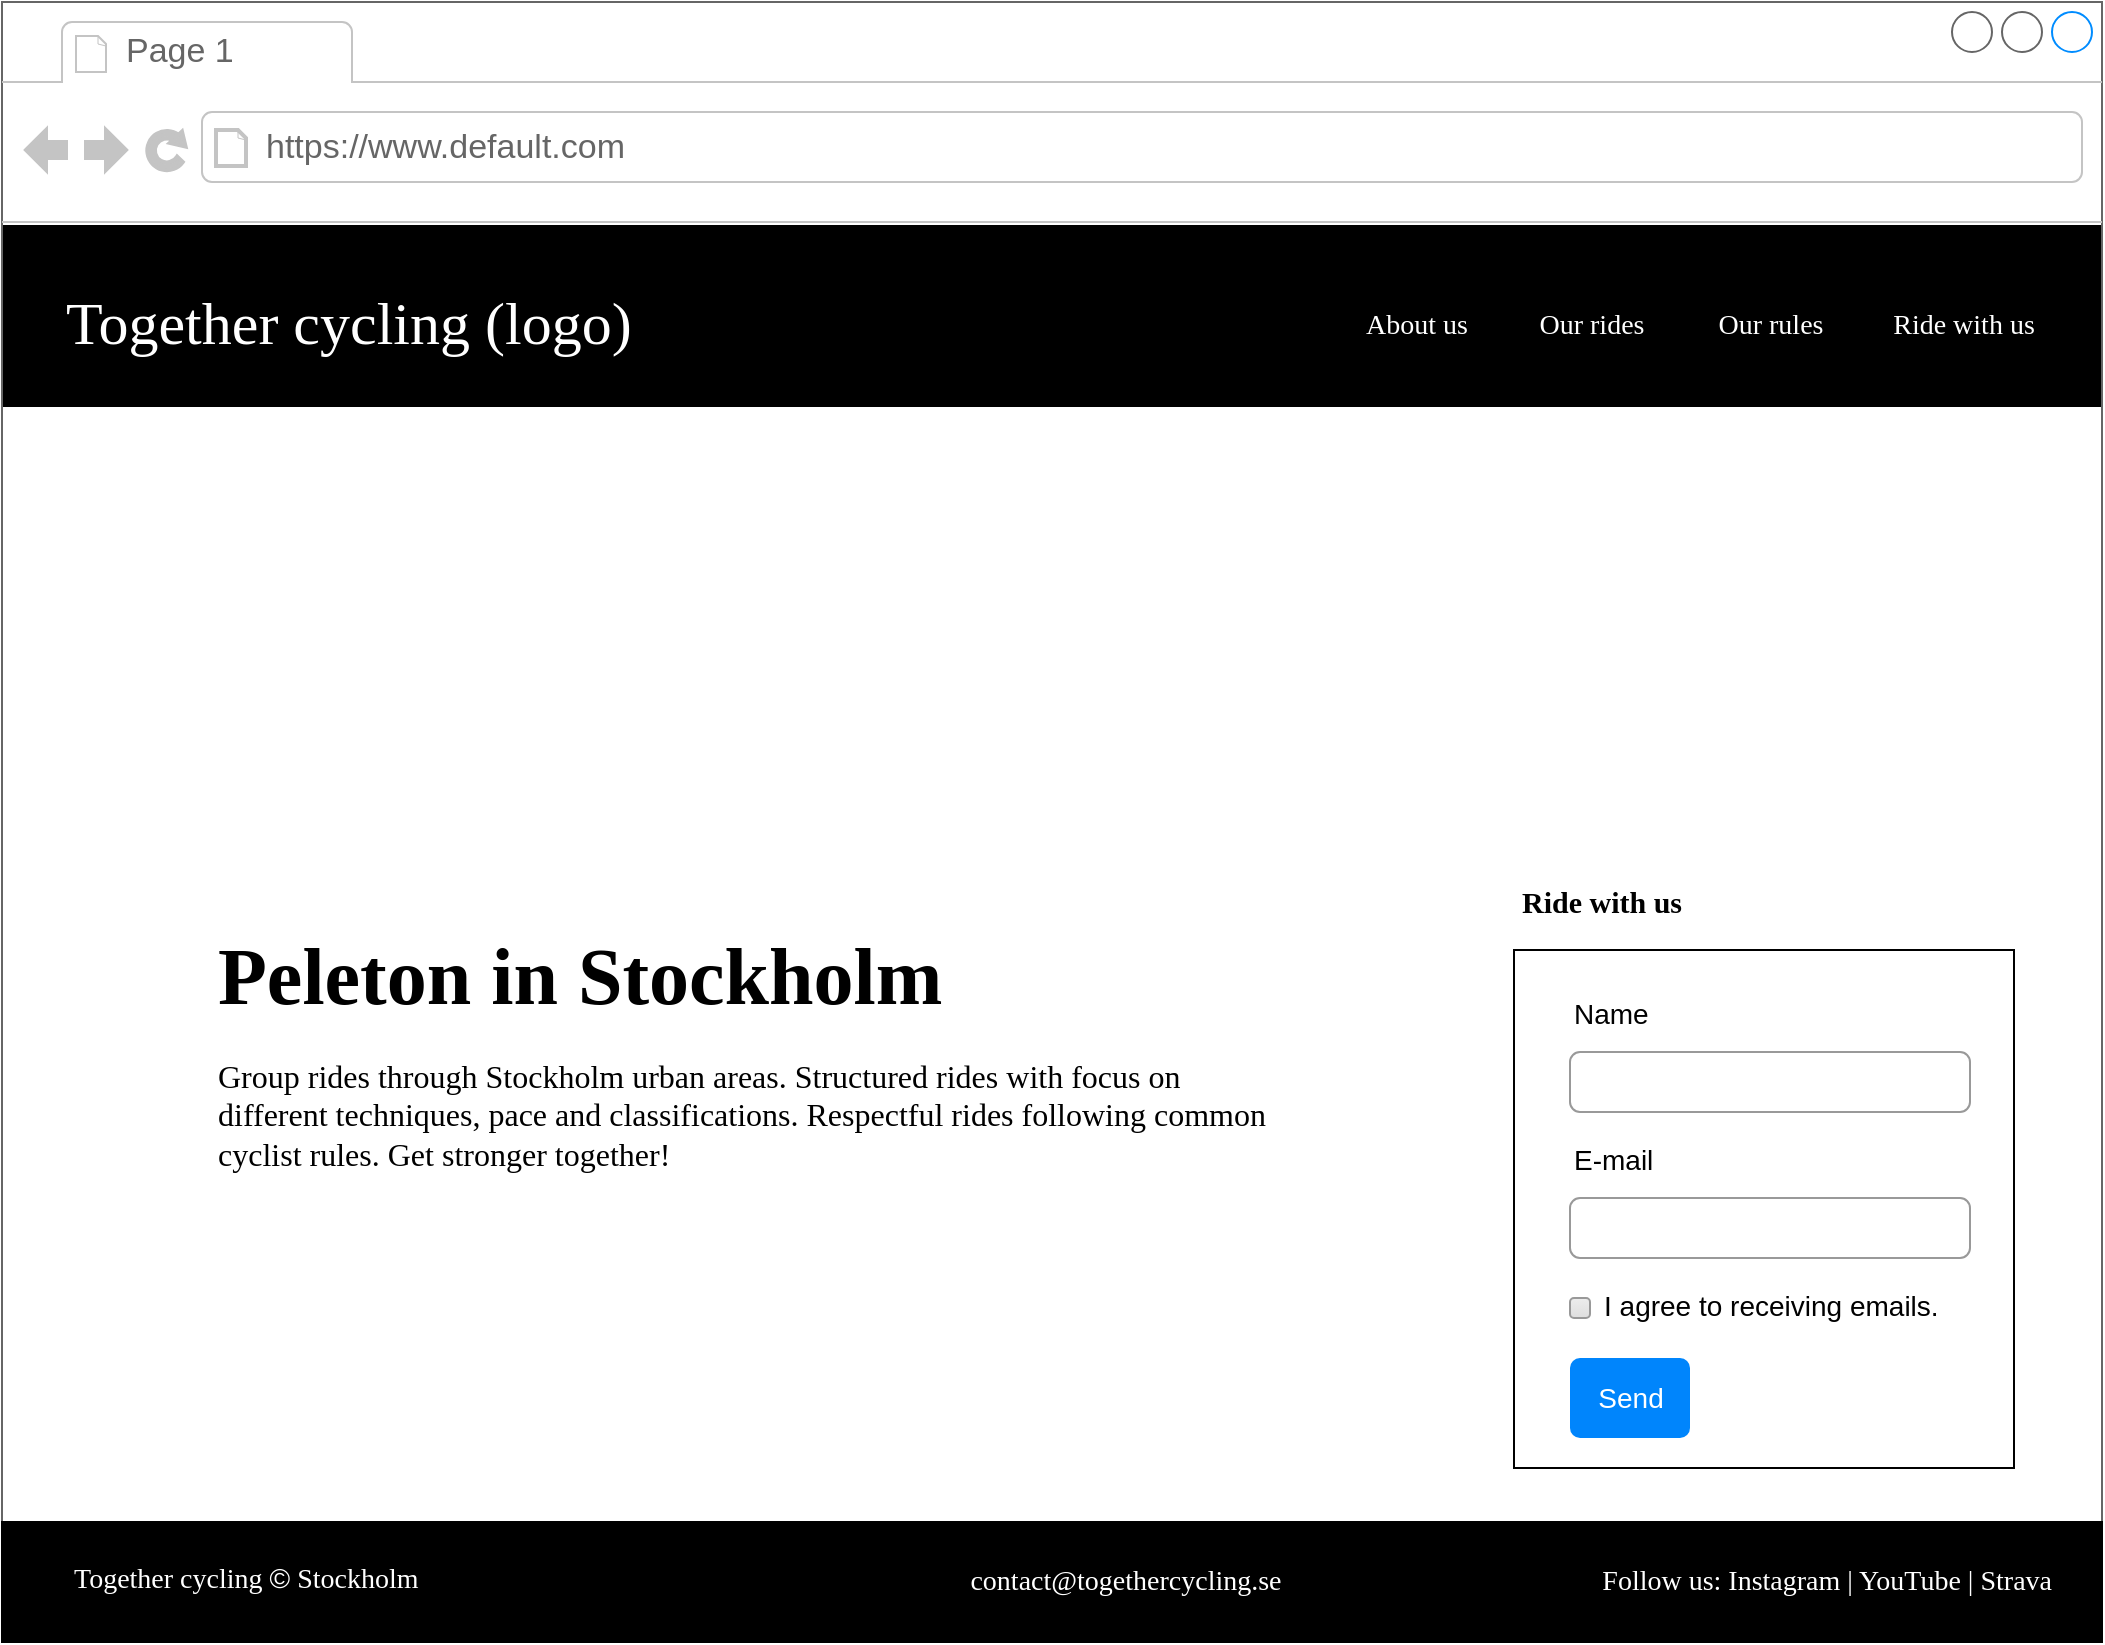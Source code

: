 <mxfile version="21.6.8" type="github" pages="6">
  <diagram name="Home" id="2cc2dc42-3aac-f2a9-1cec-7a8b7cbee084">
    <mxGraphModel dx="1400" dy="732" grid="1" gridSize="10" guides="1" tooltips="1" connect="1" arrows="1" fold="1" page="1" pageScale="1" pageWidth="1100" pageHeight="850" background="none" math="0" shadow="0">
      <root>
        <mxCell id="0" />
        <mxCell id="1" parent="0" />
        <mxCell id="7026571954dc6520-1" value="" style="strokeWidth=1;shadow=0;dashed=0;align=center;html=1;shape=mxgraph.mockup.containers.browserWindow;rSize=0;strokeColor=#666666;mainText=,;recursiveResize=0;rounded=0;labelBackgroundColor=none;fontFamily=Verdana;fontSize=12" parent="1" vertex="1">
          <mxGeometry x="29" y="15" width="1050" height="820" as="geometry" />
        </mxCell>
        <mxCell id="HcQrXLXBUA2WYtqgKQpi-32" value="" style="rounded=0;whiteSpace=wrap;html=1;fillColor=#000000;" parent="7026571954dc6520-1" vertex="1">
          <mxGeometry x="1" y="112" width="1048" height="90" as="geometry" />
        </mxCell>
        <mxCell id="7026571954dc6520-2" value="Page 1" style="strokeWidth=1;shadow=0;dashed=0;align=center;html=1;shape=mxgraph.mockup.containers.anchor;fontSize=17;fontColor=#666666;align=left;" parent="7026571954dc6520-1" vertex="1">
          <mxGeometry x="60" y="12" width="110" height="26" as="geometry" />
        </mxCell>
        <mxCell id="7026571954dc6520-3" value="https://www.default.com" style="strokeWidth=1;shadow=0;dashed=0;align=center;html=1;shape=mxgraph.mockup.containers.anchor;rSize=0;fontSize=17;fontColor=#666666;align=left;" parent="7026571954dc6520-1" vertex="1">
          <mxGeometry x="130" y="60" width="250" height="26" as="geometry" />
        </mxCell>
        <mxCell id="7026571954dc6520-4" value="Together cycling (logo)" style="text;html=1;points=[];align=left;verticalAlign=top;spacingTop=-4;fontSize=30;fontFamily=Verdana;fontColor=#FFFFFF;" parent="7026571954dc6520-1" vertex="1">
          <mxGeometry x="30" y="140" width="340" height="50" as="geometry" />
        </mxCell>
        <mxCell id="HcQrXLXBUA2WYtqgKQpi-2" value="Our rides" style="fillColor=none;strokeColor=none;fontSize=14;fontColor=#FFFFFF;fontFamily=Verdana;labelBackgroundColor=none;flipH=1;" parent="7026571954dc6520-1" vertex="1">
          <mxGeometry x="762" y="140" width="66" height="40" as="geometry" />
        </mxCell>
        <mxCell id="HcQrXLXBUA2WYtqgKQpi-3" value="Ride with us" style="fillColor=none;strokeColor=none;fontSize=14;fontColor=#FFFFFF;fontFamily=Verdana;labelBackgroundColor=none;flipH=1;" parent="7026571954dc6520-1" vertex="1">
          <mxGeometry x="941" y="140" width="80" height="40" as="geometry" />
        </mxCell>
        <mxCell id="HcQrXLXBUA2WYtqgKQpi-5" value="" style="rounded=0;whiteSpace=wrap;html=1;labelBackgroundColor=#000000;fillColor=#000000;" parent="7026571954dc6520-1" vertex="1">
          <mxGeometry y="760" width="1050" height="60" as="geometry" />
        </mxCell>
        <mxCell id="HcQrXLXBUA2WYtqgKQpi-6" value="&lt;font face=&quot;Verdana&quot;&gt;Together cycling&amp;nbsp;&lt;/font&gt;©&lt;font face=&quot;Verdana&quot;&gt;&amp;nbsp;Stockholm&lt;/font&gt;" style="html=1;shadow=0;dashed=0;shape=mxgraph.bootstrap.rrect;rSize=5;fillColor=none;strokeColor=none;fontSize=14;fontColor=#FFFFFF;align=left;" parent="7026571954dc6520-1" vertex="1">
          <mxGeometry x="34" y="768" width="60" height="40" as="geometry" />
        </mxCell>
        <mxCell id="HcQrXLXBUA2WYtqgKQpi-7" value="contact@togethercycling.se" style="fillColor=none;strokeColor=none;fontSize=14;fontColor=#FFFFFF;fontFamily=Verdana;align=center;" parent="7026571954dc6520-1" vertex="1">
          <mxGeometry x="527" y="768" width="70" height="40" as="geometry" />
        </mxCell>
        <mxCell id="HcQrXLXBUA2WYtqgKQpi-8" value="Follow us: Instagram | YouTube | Strava" style="fillColor=none;strokeColor=none;fontSize=14;fontColor=#FFFFFF;fontFamily=Verdana;align=right;" parent="7026571954dc6520-1" vertex="1">
          <mxGeometry x="967" y="768" width="60" height="40" as="geometry" />
        </mxCell>
        <mxCell id="HcQrXLXBUA2WYtqgKQpi-33" value="About us" style="fillColor=none;strokeColor=none;fontSize=14;fontColor=#FFFFFF;fontFamily=Verdana;labelBackgroundColor=none;flipH=1;" parent="7026571954dc6520-1" vertex="1">
          <mxGeometry x="675" y="140" width="65" height="40" as="geometry" />
        </mxCell>
        <mxCell id="bMK1Hllt9kyeNREvwh98-1" value="Our rules" style="fillColor=none;strokeColor=none;fontSize=14;fontColor=#FFFFFF;fontFamily=Verdana;labelBackgroundColor=none;flipH=1;" vertex="1" parent="7026571954dc6520-1">
          <mxGeometry x="851" y="140" width="67" height="40" as="geometry" />
        </mxCell>
        <mxCell id="HcQrXLXBUA2WYtqgKQpi-31" value="" style="whiteSpace=wrap;html=1;" parent="1" vertex="1">
          <mxGeometry x="785" y="489" width="250" height="259" as="geometry" />
        </mxCell>
        <mxCell id="HcQrXLXBUA2WYtqgKQpi-9" value="&lt;h1 style=&quot;&quot;&gt;&lt;font face=&quot;Verdana&quot; style=&quot;font-size: 40px;&quot;&gt;Peleton in Stockholm&lt;/font&gt;&lt;/h1&gt;&lt;font face=&quot;Verdana&quot; style=&quot;font-size: 16px;&quot;&gt;Group rides through Stockholm urban areas. Structured rides with focus on different techniques, pace and classifications. Respectful rides following common cyclist rules. Get stronger together!&lt;/font&gt;" style="text;html=1;strokeColor=none;fillColor=none;spacing=5;spacingTop=-20;whiteSpace=wrap;overflow=hidden;rounded=0;" parent="1" vertex="1">
          <mxGeometry x="132" y="473" width="539" height="207" as="geometry" />
        </mxCell>
        <mxCell id="HcQrXLXBUA2WYtqgKQpi-24" value="Name" style="fillColor=none;strokeColor=none;align=left;fontSize=14;" parent="1" vertex="1">
          <mxGeometry width="200" height="40" relative="1" as="geometry">
            <mxPoint x="813" y="500" as="offset" />
          </mxGeometry>
        </mxCell>
        <mxCell id="HcQrXLXBUA2WYtqgKQpi-25" value="" style="html=1;shadow=0;dashed=0;shape=mxgraph.bootstrap.rrect;rSize=5;fillColor=none;strokeColor=#999999;align=left;spacing=15;fontSize=14;fontColor=#6C767D;" parent="1" vertex="1">
          <mxGeometry width="200" height="30" relative="1" as="geometry">
            <mxPoint x="813" y="540" as="offset" />
          </mxGeometry>
        </mxCell>
        <mxCell id="HcQrXLXBUA2WYtqgKQpi-27" value="E-mail" style="fillColor=none;strokeColor=none;align=left;fontSize=14;" parent="1" vertex="1">
          <mxGeometry width="200" height="40" relative="1" as="geometry">
            <mxPoint x="813" y="573" as="offset" />
          </mxGeometry>
        </mxCell>
        <mxCell id="HcQrXLXBUA2WYtqgKQpi-28" value="" style="html=1;shadow=0;dashed=0;shape=mxgraph.bootstrap.rrect;rSize=5;fillColor=none;strokeColor=#999999;align=left;spacing=15;fontSize=14;fontColor=#6C767D;" parent="1" vertex="1">
          <mxGeometry width="200" height="30" relative="1" as="geometry">
            <mxPoint x="813" y="613" as="offset" />
          </mxGeometry>
        </mxCell>
        <mxCell id="HcQrXLXBUA2WYtqgKQpi-29" value="I agree to receiving emails." style="html=1;shadow=0;dashed=0;shape=mxgraph.bootstrap.rrect;rSize=2;fillColor=#EDEDED;strokeColor=#999999;align=left;fontSize=14;fontColor=#000000;labelPosition=right;verticalLabelPosition=middle;verticalAlign=middle;spacingLeft=5;spacingTop=-2;gradientColor=#DEDEDE;" parent="1" vertex="1">
          <mxGeometry width="10" height="10" relative="1" as="geometry">
            <mxPoint x="813" y="663" as="offset" />
          </mxGeometry>
        </mxCell>
        <mxCell id="HcQrXLXBUA2WYtqgKQpi-30" value="Send" style="html=1;shadow=0;dashed=0;shape=mxgraph.bootstrap.rrect;rSize=5;fillColor=#0085FC;strokeColor=none;align=center;fontSize=14;fontColor=#FFFFFF;" parent="1" vertex="1">
          <mxGeometry width="60" height="40" relative="1" as="geometry">
            <mxPoint x="813" y="693" as="offset" />
          </mxGeometry>
        </mxCell>
        <mxCell id="HcQrXLXBUA2WYtqgKQpi-34" value="Ride with us" style="fillColor=none;strokeColor=none;fontSize=15;fontColor=#000000;fontFamily=Verdana;labelBackgroundColor=none;fontStyle=1;align=left;" parent="1" vertex="1">
          <mxGeometry x="787" y="444" width="60" height="40" as="geometry" />
        </mxCell>
      </root>
    </mxGraphModel>
  </diagram>
  <diagram name="About us" id="CAdoBZkpH4DLl8WYCM4p">
    <mxGraphModel dx="1400" dy="732" grid="1" gridSize="10" guides="1" tooltips="1" connect="1" arrows="1" fold="1" page="1" pageScale="1" pageWidth="1100" pageHeight="850" background="none" math="0" shadow="0">
      <root>
        <mxCell id="GdTPwVMepUJoZ8WYXv3g-0" />
        <mxCell id="GdTPwVMepUJoZ8WYXv3g-1" parent="GdTPwVMepUJoZ8WYXv3g-0" />
        <mxCell id="GdTPwVMepUJoZ8WYXv3g-2" value="" style="strokeWidth=1;shadow=0;dashed=0;align=center;html=1;shape=mxgraph.mockup.containers.browserWindow;rSize=0;strokeColor=#666666;mainText=,;recursiveResize=0;rounded=0;labelBackgroundColor=none;fontFamily=Verdana;fontSize=12" parent="GdTPwVMepUJoZ8WYXv3g-1" vertex="1">
          <mxGeometry x="29" y="15" width="1050" height="820" as="geometry" />
        </mxCell>
        <mxCell id="GdTPwVMepUJoZ8WYXv3g-3" value="" style="rounded=0;whiteSpace=wrap;html=1;fillColor=#000000;" parent="GdTPwVMepUJoZ8WYXv3g-2" vertex="1">
          <mxGeometry x="1" y="112" width="1048" height="90" as="geometry" />
        </mxCell>
        <mxCell id="GdTPwVMepUJoZ8WYXv3g-4" value="Page 1" style="strokeWidth=1;shadow=0;dashed=0;align=center;html=1;shape=mxgraph.mockup.containers.anchor;fontSize=17;fontColor=#666666;align=left;" parent="GdTPwVMepUJoZ8WYXv3g-2" vertex="1">
          <mxGeometry x="60" y="12" width="110" height="26" as="geometry" />
        </mxCell>
        <mxCell id="GdTPwVMepUJoZ8WYXv3g-5" value="https://www.default.com" style="strokeWidth=1;shadow=0;dashed=0;align=center;html=1;shape=mxgraph.mockup.containers.anchor;rSize=0;fontSize=17;fontColor=#666666;align=left;" parent="GdTPwVMepUJoZ8WYXv3g-2" vertex="1">
          <mxGeometry x="130" y="60" width="250" height="26" as="geometry" />
        </mxCell>
        <mxCell id="GdTPwVMepUJoZ8WYXv3g-6" value="Together cycling (logo)" style="text;html=1;points=[];align=left;verticalAlign=top;spacingTop=-4;fontSize=30;fontFamily=Verdana;fontColor=#FFFFFF;" parent="GdTPwVMepUJoZ8WYXv3g-2" vertex="1">
          <mxGeometry x="30" y="140" width="340" height="50" as="geometry" />
        </mxCell>
        <mxCell id="GdTPwVMepUJoZ8WYXv3g-9" value="" style="rounded=0;whiteSpace=wrap;html=1;labelBackgroundColor=#000000;fillColor=#000000;" parent="GdTPwVMepUJoZ8WYXv3g-2" vertex="1">
          <mxGeometry y="760" width="1050" height="60" as="geometry" />
        </mxCell>
        <mxCell id="GdTPwVMepUJoZ8WYXv3g-10" value="&lt;font face=&quot;Verdana&quot;&gt;Together cycling&amp;nbsp;&lt;/font&gt;©&lt;font face=&quot;Verdana&quot;&gt;&amp;nbsp;Stockholm&lt;/font&gt;" style="html=1;shadow=0;dashed=0;shape=mxgraph.bootstrap.rrect;rSize=5;fillColor=none;strokeColor=none;fontSize=14;fontColor=#FFFFFF;align=left;" parent="GdTPwVMepUJoZ8WYXv3g-2" vertex="1">
          <mxGeometry x="34" y="768" width="60" height="40" as="geometry" />
        </mxCell>
        <mxCell id="GdTPwVMepUJoZ8WYXv3g-11" value="contact@togethercycling.se" style="fillColor=none;strokeColor=none;fontSize=14;fontColor=#FFFFFF;fontFamily=Verdana;align=center;" parent="GdTPwVMepUJoZ8WYXv3g-2" vertex="1">
          <mxGeometry x="527" y="768" width="70" height="40" as="geometry" />
        </mxCell>
        <mxCell id="GdTPwVMepUJoZ8WYXv3g-12" value="Follow us: Instagram | YouTube | Strava" style="fillColor=none;strokeColor=none;fontSize=14;fontColor=#FFFFFF;fontFamily=Verdana;align=right;" parent="GdTPwVMepUJoZ8WYXv3g-2" vertex="1">
          <mxGeometry x="967" y="768" width="60" height="40" as="geometry" />
        </mxCell>
        <mxCell id="RE-2npZGanbsiGVu7ITZ-0" value="&lt;h1&gt;&lt;font face=&quot;Verdana&quot; style=&quot;font-size: 45px;&quot;&gt;About us&lt;/font&gt;&lt;/h1&gt;&lt;h2&gt;&lt;font face=&quot;Verdana&quot; style=&quot;font-size: 20px;&quot;&gt;Who we are&lt;/font&gt;&lt;/h2&gt;&lt;font face=&quot;Verdana&quot; style=&quot;&quot;&gt;&lt;font style=&quot;font-size: 15px;&quot;&gt;We are two brothers that took an interest in cycling in our early 20&#39;s and have been riding more or less every day since that.&lt;/font&gt;&lt;br&gt;&lt;/font&gt;&lt;h3&gt;&lt;font face=&quot;Verdana&quot; style=&quot;font-size: 20px;&quot;&gt;Why we do this&lt;/font&gt;&lt;/h3&gt;&lt;font style=&quot;&quot;&gt;&lt;font face=&quot;Verdana&quot; style=&quot;font-size: 15px;&quot;&gt;We want open up the cycling community to more people and we want to create a respectful and safe cycling environment. We want to increase safety on the roads and increase cycling as a sport in Sweden.&lt;/font&gt;&lt;/font&gt;" style="text;html=1;strokeColor=none;fillColor=none;spacing=5;spacingTop=-20;whiteSpace=wrap;overflow=hidden;rounded=0;" parent="GdTPwVMepUJoZ8WYXv3g-1" vertex="1">
          <mxGeometry x="139" y="302" width="539" height="365" as="geometry" />
        </mxCell>
        <mxCell id="RE-2npZGanbsiGVu7ITZ-3" value="Ride with us!" style="strokeWidth=1;shadow=0;dashed=0;align=center;html=1;shape=mxgraph.mockup.buttons.button;strokeColor=none;mainText=;buttonStyle=round;fontSize=17;fontStyle=0;fillColor=#0085FC;whiteSpace=wrap;rounded=0;labelBackgroundColor=none;fontColor=#FFFFFF;" parent="GdTPwVMepUJoZ8WYXv3g-1" vertex="1">
          <mxGeometry x="139" y="590" width="190" height="30" as="geometry" />
        </mxCell>
        <mxCell id="I3EXngHENBUgH41JQNhy-0" value="Our rides" style="fillColor=none;strokeColor=none;fontSize=14;fontColor=#FFFFFF;fontFamily=Verdana;labelBackgroundColor=none;flipH=1;" vertex="1" parent="GdTPwVMepUJoZ8WYXv3g-1">
          <mxGeometry x="791" y="155" width="66" height="40" as="geometry" />
        </mxCell>
        <mxCell id="I3EXngHENBUgH41JQNhy-1" value="Ride with us" style="fillColor=none;strokeColor=none;fontSize=14;fontColor=#FFFFFF;fontFamily=Verdana;labelBackgroundColor=none;flipH=1;" vertex="1" parent="GdTPwVMepUJoZ8WYXv3g-1">
          <mxGeometry x="970" y="155" width="80" height="40" as="geometry" />
        </mxCell>
        <mxCell id="I3EXngHENBUgH41JQNhy-2" value="About us" style="fillColor=none;strokeColor=none;fontSize=14;fontColor=#FFFFFF;fontFamily=Verdana;labelBackgroundColor=none;flipH=1;" vertex="1" parent="GdTPwVMepUJoZ8WYXv3g-1">
          <mxGeometry x="704" y="155" width="65" height="40" as="geometry" />
        </mxCell>
        <mxCell id="I3EXngHENBUgH41JQNhy-3" value="Our rules" style="fillColor=none;strokeColor=none;fontSize=14;fontColor=#FFFFFF;fontFamily=Verdana;labelBackgroundColor=none;flipH=1;" vertex="1" parent="GdTPwVMepUJoZ8WYXv3g-1">
          <mxGeometry x="880" y="155" width="67" height="40" as="geometry" />
        </mxCell>
      </root>
    </mxGraphModel>
  </diagram>
  <diagram name="Our rides" id="Nrk_8FZvoQKsYI_zQeRy">
    <mxGraphModel dx="1400" dy="732" grid="1" gridSize="10" guides="1" tooltips="1" connect="1" arrows="1" fold="1" page="1" pageScale="1" pageWidth="1100" pageHeight="850" background="none" math="0" shadow="0">
      <root>
        <mxCell id="wJvcCPs6EQD_OEaeVtu5-0" />
        <mxCell id="wJvcCPs6EQD_OEaeVtu5-1" parent="wJvcCPs6EQD_OEaeVtu5-0" />
        <mxCell id="wJvcCPs6EQD_OEaeVtu5-2" value="" style="strokeWidth=1;shadow=0;dashed=0;align=center;html=1;shape=mxgraph.mockup.containers.browserWindow;rSize=0;strokeColor=#666666;mainText=,;recursiveResize=0;rounded=0;labelBackgroundColor=none;fontFamily=Verdana;fontSize=12" parent="wJvcCPs6EQD_OEaeVtu5-1" vertex="1">
          <mxGeometry x="29" y="15" width="1050" height="815" as="geometry" />
        </mxCell>
        <mxCell id="wJvcCPs6EQD_OEaeVtu5-3" value="" style="rounded=0;whiteSpace=wrap;html=1;fillColor=#000000;" parent="wJvcCPs6EQD_OEaeVtu5-2" vertex="1">
          <mxGeometry x="1" y="112" width="1048" height="90" as="geometry" />
        </mxCell>
        <mxCell id="wJvcCPs6EQD_OEaeVtu5-4" value="Page 1" style="strokeWidth=1;shadow=0;dashed=0;align=center;html=1;shape=mxgraph.mockup.containers.anchor;fontSize=17;fontColor=#666666;align=left;" parent="wJvcCPs6EQD_OEaeVtu5-2" vertex="1">
          <mxGeometry x="60" y="12" width="110" height="26" as="geometry" />
        </mxCell>
        <mxCell id="wJvcCPs6EQD_OEaeVtu5-5" value="https://www.default.com" style="strokeWidth=1;shadow=0;dashed=0;align=center;html=1;shape=mxgraph.mockup.containers.anchor;rSize=0;fontSize=17;fontColor=#666666;align=left;" parent="wJvcCPs6EQD_OEaeVtu5-2" vertex="1">
          <mxGeometry x="130" y="60" width="250" height="26" as="geometry" />
        </mxCell>
        <mxCell id="wJvcCPs6EQD_OEaeVtu5-6" value="Together cycling (logo)" style="text;html=1;points=[];align=left;verticalAlign=top;spacingTop=-4;fontSize=30;fontFamily=Verdana;fontColor=#FFFFFF;" parent="wJvcCPs6EQD_OEaeVtu5-2" vertex="1">
          <mxGeometry x="30" y="140" width="340" height="50" as="geometry" />
        </mxCell>
        <mxCell id="wJvcCPs6EQD_OEaeVtu5-9" value="" style="rounded=0;whiteSpace=wrap;html=1;labelBackgroundColor=#000000;fillColor=#000000;" parent="wJvcCPs6EQD_OEaeVtu5-2" vertex="1">
          <mxGeometry y="760" width="1050" height="60" as="geometry" />
        </mxCell>
        <mxCell id="wJvcCPs6EQD_OEaeVtu5-10" value="&lt;font face=&quot;Verdana&quot;&gt;Together cycling&amp;nbsp;&lt;/font&gt;©&lt;font face=&quot;Verdana&quot;&gt;&amp;nbsp;Stockholm&lt;/font&gt;" style="html=1;shadow=0;dashed=0;shape=mxgraph.bootstrap.rrect;rSize=5;fillColor=none;strokeColor=none;fontSize=14;fontColor=#FFFFFF;align=left;" parent="wJvcCPs6EQD_OEaeVtu5-2" vertex="1">
          <mxGeometry x="34" y="768" width="60" height="40" as="geometry" />
        </mxCell>
        <mxCell id="wJvcCPs6EQD_OEaeVtu5-11" value="contact@togethercycling.se" style="fillColor=none;strokeColor=none;fontSize=14;fontColor=#FFFFFF;fontFamily=Verdana;align=center;" parent="wJvcCPs6EQD_OEaeVtu5-2" vertex="1">
          <mxGeometry x="527" y="768" width="70" height="40" as="geometry" />
        </mxCell>
        <mxCell id="wJvcCPs6EQD_OEaeVtu5-12" value="Follow us: Instagram | YouTube | Strava" style="fillColor=none;strokeColor=none;fontSize=14;fontColor=#FFFFFF;fontFamily=Verdana;align=right;" parent="wJvcCPs6EQD_OEaeVtu5-2" vertex="1">
          <mxGeometry x="967" y="768" width="60" height="40" as="geometry" />
        </mxCell>
        <mxCell id="oQNj1Wd8NVKroyjluavm-9" value="Date | Area | Focus | Length&amp;nbsp;" style="text;html=1;strokeColor=none;fillColor=none;align=left;verticalAlign=middle;whiteSpace=wrap;rounded=0;" parent="wJvcCPs6EQD_OEaeVtu5-2" vertex="1">
          <mxGeometry x="281" y="365" width="200" height="30" as="geometry" />
        </mxCell>
        <mxCell id="iOgMY4smIsxlRIbA-Fhh-0" value="Date | Area | Focus | Length&amp;nbsp;" style="text;html=1;strokeColor=none;fillColor=none;align=left;verticalAlign=middle;whiteSpace=wrap;rounded=0;" vertex="1" parent="wJvcCPs6EQD_OEaeVtu5-2">
          <mxGeometry x="281" y="505" width="200" height="30" as="geometry" />
        </mxCell>
        <mxCell id="iOgMY4smIsxlRIbA-Fhh-1" value="" style="verticalLabelPosition=bottom;shadow=0;dashed=0;align=center;html=1;verticalAlign=top;strokeWidth=1;shape=mxgraph.mockup.misc.map;" vertex="1" parent="wJvcCPs6EQD_OEaeVtu5-2">
          <mxGeometry x="121" y="505" width="130" height="120" as="geometry" />
        </mxCell>
        <mxCell id="iOgMY4smIsxlRIbA-Fhh-2" value="Date | Area | Focus | Length&amp;nbsp;" style="text;html=1;strokeColor=none;fillColor=none;align=left;verticalAlign=middle;whiteSpace=wrap;rounded=0;" vertex="1" parent="wJvcCPs6EQD_OEaeVtu5-2">
          <mxGeometry x="687" y="365" width="200" height="30" as="geometry" />
        </mxCell>
        <mxCell id="iOgMY4smIsxlRIbA-Fhh-3" value="" style="verticalLabelPosition=bottom;shadow=0;dashed=0;align=center;html=1;verticalAlign=top;strokeWidth=1;shape=mxgraph.mockup.misc.map;" vertex="1" parent="wJvcCPs6EQD_OEaeVtu5-2">
          <mxGeometry x="527" y="365" width="130" height="120" as="geometry" />
        </mxCell>
        <mxCell id="iOgMY4smIsxlRIbA-Fhh-4" value="Date | Area | Focus | Length&amp;nbsp;" style="text;html=1;strokeColor=none;fillColor=none;align=left;verticalAlign=middle;whiteSpace=wrap;rounded=0;" vertex="1" parent="wJvcCPs6EQD_OEaeVtu5-2">
          <mxGeometry x="687" y="505" width="200" height="30" as="geometry" />
        </mxCell>
        <mxCell id="iOgMY4smIsxlRIbA-Fhh-5" value="" style="verticalLabelPosition=bottom;shadow=0;dashed=0;align=center;html=1;verticalAlign=top;strokeWidth=1;shape=mxgraph.mockup.misc.map;" vertex="1" parent="wJvcCPs6EQD_OEaeVtu5-2">
          <mxGeometry x="527" y="505" width="130" height="120" as="geometry" />
        </mxCell>
        <mxCell id="wJvcCPs6EQD_OEaeVtu5-15" value="Ride with us!" style="strokeWidth=1;shadow=0;dashed=0;align=center;html=1;shape=mxgraph.mockup.buttons.button;strokeColor=none;mainText=;buttonStyle=round;fontSize=17;fontStyle=0;fillColor=#0085FC;whiteSpace=wrap;rounded=0;labelBackgroundColor=none;fontColor=#FFFFFF;" parent="wJvcCPs6EQD_OEaeVtu5-2" vertex="1">
          <mxGeometry x="121" y="685" width="190" height="30" as="geometry" />
        </mxCell>
        <mxCell id="wJvcCPs6EQD_OEaeVtu5-14" value="&lt;h1&gt;&lt;font face=&quot;Verdana&quot; style=&quot;font-size: 45px;&quot;&gt;Our rides&lt;/font&gt;&lt;/h1&gt;&lt;h2&gt;&lt;br&gt;&lt;/h2&gt;" style="text;html=1;strokeColor=none;fillColor=none;spacing=5;spacingTop=-20;whiteSpace=wrap;overflow=hidden;rounded=0;" parent="wJvcCPs6EQD_OEaeVtu5-1" vertex="1">
          <mxGeometry x="139" y="302" width="539" height="78" as="geometry" />
        </mxCell>
        <mxCell id="b6pZtpcwH-XLunXWIY1P-0" value="" style="verticalLabelPosition=bottom;shadow=0;dashed=0;align=center;html=1;verticalAlign=top;strokeWidth=1;shape=mxgraph.mockup.misc.map;" vertex="1" parent="wJvcCPs6EQD_OEaeVtu5-1">
          <mxGeometry x="150" y="380" width="130" height="120" as="geometry" />
        </mxCell>
        <mxCell id="c12uzP4mFFVCyyMhnff1-0" value="Our rides" style="fillColor=none;strokeColor=none;fontSize=14;fontColor=#FFFFFF;fontFamily=Verdana;labelBackgroundColor=none;flipH=1;" vertex="1" parent="wJvcCPs6EQD_OEaeVtu5-1">
          <mxGeometry x="791" y="155" width="66" height="40" as="geometry" />
        </mxCell>
        <mxCell id="c12uzP4mFFVCyyMhnff1-1" value="Ride with us" style="fillColor=none;strokeColor=none;fontSize=14;fontColor=#FFFFFF;fontFamily=Verdana;labelBackgroundColor=none;flipH=1;" vertex="1" parent="wJvcCPs6EQD_OEaeVtu5-1">
          <mxGeometry x="970" y="155" width="80" height="40" as="geometry" />
        </mxCell>
        <mxCell id="c12uzP4mFFVCyyMhnff1-2" value="About us" style="fillColor=none;strokeColor=none;fontSize=14;fontColor=#FFFFFF;fontFamily=Verdana;labelBackgroundColor=none;flipH=1;" vertex="1" parent="wJvcCPs6EQD_OEaeVtu5-1">
          <mxGeometry x="704" y="155" width="65" height="40" as="geometry" />
        </mxCell>
        <mxCell id="c12uzP4mFFVCyyMhnff1-3" value="Our rules" style="fillColor=none;strokeColor=none;fontSize=14;fontColor=#FFFFFF;fontFamily=Verdana;labelBackgroundColor=none;flipH=1;" vertex="1" parent="wJvcCPs6EQD_OEaeVtu5-1">
          <mxGeometry x="880" y="155" width="67" height="40" as="geometry" />
        </mxCell>
      </root>
    </mxGraphModel>
  </diagram>
  <diagram name="Our rules" id="FScS0GhyVawYFIg59OcR">
    <mxGraphModel dx="1400" dy="732" grid="1" gridSize="10" guides="1" tooltips="1" connect="1" arrows="1" fold="1" page="1" pageScale="1" pageWidth="1100" pageHeight="850" background="none" math="0" shadow="0">
      <root>
        <mxCell id="uWmWWENZlT6MjmnKkT86-0" />
        <mxCell id="uWmWWENZlT6MjmnKkT86-1" parent="uWmWWENZlT6MjmnKkT86-0" />
        <mxCell id="uWmWWENZlT6MjmnKkT86-2" value="" style="strokeWidth=1;shadow=0;dashed=0;align=center;html=1;shape=mxgraph.mockup.containers.browserWindow;rSize=0;strokeColor=#666666;mainText=,;recursiveResize=0;rounded=0;labelBackgroundColor=none;fontFamily=Verdana;fontSize=12" vertex="1" parent="uWmWWENZlT6MjmnKkT86-1">
          <mxGeometry x="29" y="15" width="1050" height="815" as="geometry" />
        </mxCell>
        <mxCell id="uWmWWENZlT6MjmnKkT86-3" value="" style="rounded=0;whiteSpace=wrap;html=1;fillColor=#000000;" vertex="1" parent="uWmWWENZlT6MjmnKkT86-2">
          <mxGeometry x="1" y="112" width="1048" height="90" as="geometry" />
        </mxCell>
        <mxCell id="uWmWWENZlT6MjmnKkT86-4" value="Page 1" style="strokeWidth=1;shadow=0;dashed=0;align=center;html=1;shape=mxgraph.mockup.containers.anchor;fontSize=17;fontColor=#666666;align=left;" vertex="1" parent="uWmWWENZlT6MjmnKkT86-2">
          <mxGeometry x="60" y="12" width="110" height="26" as="geometry" />
        </mxCell>
        <mxCell id="uWmWWENZlT6MjmnKkT86-5" value="https://www.default.com" style="strokeWidth=1;shadow=0;dashed=0;align=center;html=1;shape=mxgraph.mockup.containers.anchor;rSize=0;fontSize=17;fontColor=#666666;align=left;" vertex="1" parent="uWmWWENZlT6MjmnKkT86-2">
          <mxGeometry x="130" y="60" width="250" height="26" as="geometry" />
        </mxCell>
        <mxCell id="uWmWWENZlT6MjmnKkT86-6" value="Together cycling (logo)" style="text;html=1;points=[];align=left;verticalAlign=top;spacingTop=-4;fontSize=30;fontFamily=Verdana;fontColor=#FFFFFF;" vertex="1" parent="uWmWWENZlT6MjmnKkT86-2">
          <mxGeometry x="30" y="140" width="340" height="50" as="geometry" />
        </mxCell>
        <mxCell id="uWmWWENZlT6MjmnKkT86-9" value="" style="rounded=0;whiteSpace=wrap;html=1;labelBackgroundColor=#000000;fillColor=#000000;" vertex="1" parent="uWmWWENZlT6MjmnKkT86-2">
          <mxGeometry y="760" width="1050" height="60" as="geometry" />
        </mxCell>
        <mxCell id="uWmWWENZlT6MjmnKkT86-10" value="&lt;font face=&quot;Verdana&quot;&gt;Together cycling&amp;nbsp;&lt;/font&gt;©&lt;font face=&quot;Verdana&quot;&gt;&amp;nbsp;Stockholm&lt;/font&gt;" style="html=1;shadow=0;dashed=0;shape=mxgraph.bootstrap.rrect;rSize=5;fillColor=none;strokeColor=none;fontSize=14;fontColor=#FFFFFF;align=left;" vertex="1" parent="uWmWWENZlT6MjmnKkT86-2">
          <mxGeometry x="34" y="768" width="60" height="40" as="geometry" />
        </mxCell>
        <mxCell id="uWmWWENZlT6MjmnKkT86-11" value="contact@togethercycling.se" style="fillColor=none;strokeColor=none;fontSize=14;fontColor=#FFFFFF;fontFamily=Verdana;align=center;" vertex="1" parent="uWmWWENZlT6MjmnKkT86-2">
          <mxGeometry x="527" y="768" width="70" height="40" as="geometry" />
        </mxCell>
        <mxCell id="uWmWWENZlT6MjmnKkT86-12" value="Follow us: Instagram | YouTube | Strava" style="fillColor=none;strokeColor=none;fontSize=14;fontColor=#FFFFFF;fontFamily=Verdana;align=right;" vertex="1" parent="uWmWWENZlT6MjmnKkT86-2">
          <mxGeometry x="967" y="768" width="60" height="40" as="geometry" />
        </mxCell>
        <mxCell id="uWmWWENZlT6MjmnKkT86-15" value="&lt;ul style=&quot;font-size: 15px; line-height: 150%;&quot;&gt;&lt;li&gt;&lt;font face=&quot;Verdana&quot;&gt;Be respectful to your fellow riders&lt;/font&gt;&lt;/li&gt;&lt;li&gt;&lt;font face=&quot;Verdana&quot;&gt;Be respectful to cars and pedestrians&lt;/font&gt;&lt;/li&gt;&lt;li&gt;&lt;font face=&quot;Verdana&quot;&gt;Follow traffic rules&lt;/font&gt;&lt;/li&gt;&lt;li&gt;&lt;font face=&quot;Verdana&quot;&gt;Use signs (link to useful signs) to communicate in the peleton&lt;/font&gt;&lt;/li&gt;&lt;li&gt;&lt;font face=&quot;Verdana&quot;&gt;Do not take risks&lt;/font&gt;&lt;/li&gt;&lt;li&gt;&lt;font face=&quot;Verdana&quot;&gt;Act and attack responsibly&lt;/font&gt;&lt;/li&gt;&lt;li&gt;&lt;font face=&quot;Verdana&quot;&gt;Have fun!&lt;/font&gt;&lt;/li&gt;&lt;/ul&gt;" style="text;strokeColor=none;fillColor=none;html=1;whiteSpace=wrap;verticalAlign=middle;overflow=hidden;" vertex="1" parent="uWmWWENZlT6MjmnKkT86-2">
          <mxGeometry x="110" y="418" width="387" height="200" as="geometry" />
        </mxCell>
        <mxCell id="gYPLzIFw4GISBXvjmFmB-0" value="&lt;h2 style=&quot;border-color: var(--border-color);&quot;&gt;&lt;/h2&gt;&lt;font style=&quot;border-color: var(--border-color);&quot; face=&quot;Verdana&quot;&gt;&lt;font style=&quot;border-color: var(--border-color); font-size: 15px;&quot;&gt;We want to ensure safe and respectful rides. These are our simple rules:&lt;/font&gt;&lt;br style=&quot;border-color: var(--border-color);&quot;&gt;&lt;/font&gt;&lt;h3 style=&quot;border-color: var(--border-color);&quot;&gt;&lt;br style=&quot;border-color: var(--border-color);&quot;&gt;&lt;/h3&gt;" style="text;html=1;strokeColor=none;fillColor=none;align=left;verticalAlign=middle;whiteSpace=wrap;rounded=0;" vertex="1" parent="uWmWWENZlT6MjmnKkT86-2">
          <mxGeometry x="110" y="369" width="287" height="82.5" as="geometry" />
        </mxCell>
        <mxCell id="uWmWWENZlT6MjmnKkT86-18" value="&lt;h1&gt;&lt;font face=&quot;Verdana&quot; style=&quot;font-size: 45px;&quot;&gt;Our rules&lt;/font&gt;&lt;/h1&gt;&lt;h2&gt;&lt;br&gt;&lt;/h2&gt;" style="text;html=1;strokeColor=none;fillColor=none;spacing=5;spacingTop=-20;whiteSpace=wrap;overflow=hidden;rounded=0;" vertex="1" parent="uWmWWENZlT6MjmnKkT86-1">
          <mxGeometry x="139" y="302" width="539" height="78" as="geometry" />
        </mxCell>
        <mxCell id="uWmWWENZlT6MjmnKkT86-19" value="Ride with us!" style="strokeWidth=1;shadow=0;dashed=0;align=center;html=1;shape=mxgraph.mockup.buttons.button;strokeColor=none;mainText=;buttonStyle=round;fontSize=17;fontStyle=0;fillColor=#0085FC;whiteSpace=wrap;rounded=0;labelBackgroundColor=none;fontColor=#FFFFFF;" vertex="1" parent="uWmWWENZlT6MjmnKkT86-1">
          <mxGeometry x="139" y="689" width="190" height="30" as="geometry" />
        </mxCell>
        <mxCell id="mWqlVM0fPquksm-SVqQU-0" value="Our rides" style="fillColor=none;strokeColor=none;fontSize=14;fontColor=#FFFFFF;fontFamily=Verdana;labelBackgroundColor=none;flipH=1;" vertex="1" parent="uWmWWENZlT6MjmnKkT86-1">
          <mxGeometry x="791" y="155" width="66" height="40" as="geometry" />
        </mxCell>
        <mxCell id="mWqlVM0fPquksm-SVqQU-1" value="Ride with us" style="fillColor=none;strokeColor=none;fontSize=14;fontColor=#FFFFFF;fontFamily=Verdana;labelBackgroundColor=none;flipH=1;" vertex="1" parent="uWmWWENZlT6MjmnKkT86-1">
          <mxGeometry x="970" y="155" width="80" height="40" as="geometry" />
        </mxCell>
        <mxCell id="mWqlVM0fPquksm-SVqQU-2" value="About us" style="fillColor=none;strokeColor=none;fontSize=14;fontColor=#FFFFFF;fontFamily=Verdana;labelBackgroundColor=none;flipH=1;" vertex="1" parent="uWmWWENZlT6MjmnKkT86-1">
          <mxGeometry x="704" y="155" width="65" height="40" as="geometry" />
        </mxCell>
        <mxCell id="mWqlVM0fPquksm-SVqQU-3" value="Our rules" style="fillColor=none;strokeColor=none;fontSize=14;fontColor=#FFFFFF;fontFamily=Verdana;labelBackgroundColor=none;flipH=1;" vertex="1" parent="uWmWWENZlT6MjmnKkT86-1">
          <mxGeometry x="880" y="155" width="67" height="40" as="geometry" />
        </mxCell>
      </root>
    </mxGraphModel>
  </diagram>
  <diagram name="Ride with us" id="It55cUdHE2fHdv3yQGTp">
    <mxGraphModel dx="1400" dy="732" grid="1" gridSize="10" guides="1" tooltips="1" connect="1" arrows="1" fold="1" page="1" pageScale="1" pageWidth="1100" pageHeight="850" background="none" math="0" shadow="0">
      <root>
        <mxCell id="FHqnlU5S1abYgX6eJz_J-0" />
        <mxCell id="FHqnlU5S1abYgX6eJz_J-1" parent="FHqnlU5S1abYgX6eJz_J-0" />
        <mxCell id="FHqnlU5S1abYgX6eJz_J-2" value="" style="strokeWidth=1;shadow=0;dashed=0;align=center;html=1;shape=mxgraph.mockup.containers.browserWindow;rSize=0;strokeColor=#666666;mainText=,;recursiveResize=0;rounded=0;labelBackgroundColor=none;fontFamily=Verdana;fontSize=12" vertex="1" parent="FHqnlU5S1abYgX6eJz_J-1">
          <mxGeometry x="29" y="18" width="1050" height="820" as="geometry" />
        </mxCell>
        <mxCell id="FHqnlU5S1abYgX6eJz_J-3" value="" style="rounded=0;whiteSpace=wrap;html=1;fillColor=#000000;" vertex="1" parent="FHqnlU5S1abYgX6eJz_J-2">
          <mxGeometry x="1" y="112" width="1048" height="90" as="geometry" />
        </mxCell>
        <mxCell id="FHqnlU5S1abYgX6eJz_J-4" value="Page 1" style="strokeWidth=1;shadow=0;dashed=0;align=center;html=1;shape=mxgraph.mockup.containers.anchor;fontSize=17;fontColor=#666666;align=left;" vertex="1" parent="FHqnlU5S1abYgX6eJz_J-2">
          <mxGeometry x="60" y="12" width="110" height="26" as="geometry" />
        </mxCell>
        <mxCell id="FHqnlU5S1abYgX6eJz_J-5" value="https://www.default.com" style="strokeWidth=1;shadow=0;dashed=0;align=center;html=1;shape=mxgraph.mockup.containers.anchor;rSize=0;fontSize=17;fontColor=#666666;align=left;" vertex="1" parent="FHqnlU5S1abYgX6eJz_J-2">
          <mxGeometry x="130" y="60" width="250" height="26" as="geometry" />
        </mxCell>
        <mxCell id="FHqnlU5S1abYgX6eJz_J-6" value="Together cycling (logo)" style="text;html=1;points=[];align=left;verticalAlign=top;spacingTop=-4;fontSize=30;fontFamily=Verdana;fontColor=#FFFFFF;" vertex="1" parent="FHqnlU5S1abYgX6eJz_J-2">
          <mxGeometry x="30" y="140" width="340" height="50" as="geometry" />
        </mxCell>
        <mxCell id="FHqnlU5S1abYgX6eJz_J-9" value="" style="rounded=0;whiteSpace=wrap;html=1;labelBackgroundColor=#000000;fillColor=#000000;" vertex="1" parent="FHqnlU5S1abYgX6eJz_J-2">
          <mxGeometry y="760" width="1050" height="60" as="geometry" />
        </mxCell>
        <mxCell id="FHqnlU5S1abYgX6eJz_J-10" value="&lt;font face=&quot;Verdana&quot;&gt;Together cycling&amp;nbsp;&lt;/font&gt;©&lt;font face=&quot;Verdana&quot;&gt;&amp;nbsp;Stockholm&lt;/font&gt;" style="html=1;shadow=0;dashed=0;shape=mxgraph.bootstrap.rrect;rSize=5;fillColor=none;strokeColor=none;fontSize=14;fontColor=#FFFFFF;align=left;" vertex="1" parent="FHqnlU5S1abYgX6eJz_J-2">
          <mxGeometry x="34" y="768" width="60" height="40" as="geometry" />
        </mxCell>
        <mxCell id="FHqnlU5S1abYgX6eJz_J-11" value="contact@togethercycling.se" style="fillColor=none;strokeColor=none;fontSize=14;fontColor=#FFFFFF;fontFamily=Verdana;align=center;" vertex="1" parent="FHqnlU5S1abYgX6eJz_J-2">
          <mxGeometry x="527" y="768" width="70" height="40" as="geometry" />
        </mxCell>
        <mxCell id="FHqnlU5S1abYgX6eJz_J-12" value="Follow us: Instagram | YouTube | Strava" style="fillColor=none;strokeColor=none;fontSize=14;fontColor=#FFFFFF;fontFamily=Verdana;align=right;" vertex="1" parent="FHqnlU5S1abYgX6eJz_J-2">
          <mxGeometry x="967" y="768" width="60" height="40" as="geometry" />
        </mxCell>
        <mxCell id="1yB3BDLKQqFZFzj6YQ2F-4" value="&lt;h1&gt;&lt;font style=&quot;font-size: 15px;&quot; face=&quot;Verdana&quot;&gt;Ride with us!&lt;/font&gt;&lt;/h1&gt;" style="text;html=1;strokeColor=none;fillColor=none;spacing=5;spacingTop=-20;whiteSpace=wrap;overflow=hidden;rounded=0;" vertex="1" parent="FHqnlU5S1abYgX6eJz_J-2">
          <mxGeometry x="105" y="235" width="275" height="120" as="geometry" />
        </mxCell>
        <mxCell id="1yB3BDLKQqFZFzj6YQ2F-5" value="Join Together cycling &#xa;on Strava and share the fun." style="text;strokeColor=none;fillColor=none;spacing=5;spacingTop=-20;whiteSpace=wrap;overflow=hidden;rounded=0;align=left;verticalAlign=middle;" vertex="1" parent="FHqnlU5S1abYgX6eJz_J-2">
          <mxGeometry x="711" y="279.5" width="236" height="120" as="geometry" />
        </mxCell>
        <mxCell id="1yB3BDLKQqFZFzj6YQ2F-7" value="Follow us on YouTube &#xa;for inspirational &#xa;and educational videos." style="text;strokeColor=none;fillColor=none;spacing=5;spacingTop=-20;whiteSpace=wrap;overflow=hidden;rounded=0;verticalAlign=middle;" vertex="1" parent="FHqnlU5S1abYgX6eJz_J-2">
          <mxGeometry x="711" y="451" width="249" height="120" as="geometry" />
        </mxCell>
        <mxCell id="1yB3BDLKQqFZFzj6YQ2F-8" value="" style="verticalLabelPosition=bottom;shadow=0;dashed=0;align=center;html=1;verticalAlign=top;strokeWidth=1;shape=mxgraph.mockup.graphics.simpleIcon;strokeColor=#999999;" vertex="1" parent="FHqnlU5S1abYgX6eJz_J-2">
          <mxGeometry x="520" y="280" width="170" height="120" as="geometry" />
        </mxCell>
        <mxCell id="1yB3BDLKQqFZFzj6YQ2F-9" value="" style="verticalLabelPosition=bottom;shadow=0;dashed=0;align=center;html=1;verticalAlign=top;strokeWidth=1;shape=mxgraph.mockup.graphics.simpleIcon;strokeColor=#999999;" vertex="1" parent="FHqnlU5S1abYgX6eJz_J-2">
          <mxGeometry x="522" y="451" width="170" height="120" as="geometry" />
        </mxCell>
        <mxCell id="FHqnlU5S1abYgX6eJz_J-14" value="" style="whiteSpace=wrap;html=1;" vertex="1" parent="FHqnlU5S1abYgX6eJz_J-1">
          <mxGeometry x="132" y="296" width="288" height="374" as="geometry" />
        </mxCell>
        <mxCell id="FHqnlU5S1abYgX6eJz_J-16" value="First name" style="fillColor=none;strokeColor=none;align=left;fontSize=14;" vertex="1" parent="FHqnlU5S1abYgX6eJz_J-1">
          <mxGeometry width="200" height="40" relative="1" as="geometry">
            <mxPoint x="160" y="307" as="offset" />
          </mxGeometry>
        </mxCell>
        <mxCell id="FHqnlU5S1abYgX6eJz_J-17" value="" style="html=1;shadow=0;dashed=0;shape=mxgraph.bootstrap.rrect;rSize=5;fillColor=none;strokeColor=#999999;align=left;spacing=15;fontSize=14;fontColor=#6C767D;" vertex="1" parent="FHqnlU5S1abYgX6eJz_J-1">
          <mxGeometry width="200" height="30" relative="1" as="geometry">
            <mxPoint x="160" y="347" as="offset" />
          </mxGeometry>
        </mxCell>
        <mxCell id="FHqnlU5S1abYgX6eJz_J-18" value="Last name" style="fillColor=none;strokeColor=none;align=left;fontSize=14;" vertex="1" parent="FHqnlU5S1abYgX6eJz_J-1">
          <mxGeometry y="382" width="200" height="40" relative="1" as="geometry">
            <mxPoint x="160" y="380" as="offset" />
          </mxGeometry>
        </mxCell>
        <mxCell id="FHqnlU5S1abYgX6eJz_J-19" value="" style="html=1;shadow=0;dashed=0;shape=mxgraph.bootstrap.rrect;rSize=5;fillColor=none;strokeColor=#999999;align=left;spacing=15;fontSize=14;fontColor=#6C767D;" vertex="1" parent="FHqnlU5S1abYgX6eJz_J-1">
          <mxGeometry width="200" height="30" relative="1" as="geometry">
            <mxPoint x="160" y="420" as="offset" />
          </mxGeometry>
        </mxCell>
        <mxCell id="FHqnlU5S1abYgX6eJz_J-20" value="I agree to receiving emails." style="html=1;shadow=0;dashed=0;shape=mxgraph.bootstrap.rrect;rSize=2;fillColor=#EDEDED;strokeColor=#999999;align=left;fontSize=14;fontColor=#000000;labelPosition=right;verticalLabelPosition=middle;verticalAlign=middle;spacingLeft=5;spacingTop=-2;gradientColor=#DEDEDE;" vertex="1" parent="FHqnlU5S1abYgX6eJz_J-1">
          <mxGeometry width="10" height="10" relative="1" as="geometry">
            <mxPoint x="162" y="558" as="offset" />
          </mxGeometry>
        </mxCell>
        <mxCell id="FHqnlU5S1abYgX6eJz_J-21" value="Send" style="html=1;shadow=0;dashed=0;shape=mxgraph.bootstrap.rrect;rSize=5;fillColor=#0085FC;strokeColor=none;align=center;fontSize=14;fontColor=#FFFFFF;" vertex="1" parent="FHqnlU5S1abYgX6eJz_J-1">
          <mxGeometry width="60" height="40" relative="1" as="geometry">
            <mxPoint x="160" y="582" as="offset" />
          </mxGeometry>
        </mxCell>
        <mxCell id="jicRHFUs8FzwL2Ja3WoU-1" value="E-mail" style="fillColor=none;strokeColor=none;align=left;fontSize=14;" vertex="1" parent="FHqnlU5S1abYgX6eJz_J-1">
          <mxGeometry x="160" y="453" width="200" height="40" as="geometry" />
        </mxCell>
        <mxCell id="jicRHFUs8FzwL2Ja3WoU-2" value="" style="html=1;shadow=0;dashed=0;shape=mxgraph.bootstrap.rrect;rSize=5;fillColor=none;strokeColor=#999999;align=left;spacing=15;fontSize=14;fontColor=#6C767D;" vertex="1" parent="FHqnlU5S1abYgX6eJz_J-1">
          <mxGeometry x="160" y="493" width="200" height="30" as="geometry" />
        </mxCell>
        <mxCell id="ZSLHKyPtxFfSF65H-u9f-0" value="Our rides" style="fillColor=none;strokeColor=none;fontSize=14;fontColor=#FFFFFF;fontFamily=Verdana;labelBackgroundColor=none;flipH=1;" vertex="1" parent="FHqnlU5S1abYgX6eJz_J-1">
          <mxGeometry x="791" y="155" width="66" height="40" as="geometry" />
        </mxCell>
        <mxCell id="ZSLHKyPtxFfSF65H-u9f-1" value="Ride with us" style="fillColor=none;strokeColor=none;fontSize=14;fontColor=#FFFFFF;fontFamily=Verdana;labelBackgroundColor=none;flipH=1;" vertex="1" parent="FHqnlU5S1abYgX6eJz_J-1">
          <mxGeometry x="970" y="155" width="80" height="40" as="geometry" />
        </mxCell>
        <mxCell id="ZSLHKyPtxFfSF65H-u9f-2" value="About us" style="fillColor=none;strokeColor=none;fontSize=14;fontColor=#FFFFFF;fontFamily=Verdana;labelBackgroundColor=none;flipH=1;" vertex="1" parent="FHqnlU5S1abYgX6eJz_J-1">
          <mxGeometry x="704" y="155" width="65" height="40" as="geometry" />
        </mxCell>
        <mxCell id="ZSLHKyPtxFfSF65H-u9f-3" value="Our rules" style="fillColor=none;strokeColor=none;fontSize=14;fontColor=#FFFFFF;fontFamily=Verdana;labelBackgroundColor=none;flipH=1;" vertex="1" parent="FHqnlU5S1abYgX6eJz_J-1">
          <mxGeometry x="880" y="155" width="67" height="40" as="geometry" />
        </mxCell>
      </root>
    </mxGraphModel>
  </diagram>
  <diagram id="4ZjuXCXMXrhl5FAm97n5" name="Mobile">
    <mxGraphModel dx="2100" dy="1098" grid="1" gridSize="10" guides="1" tooltips="1" connect="1" arrows="1" fold="1" page="1" pageScale="1" pageWidth="1200" pageHeight="1600" math="0" shadow="0">
      <root>
        <mxCell id="0" />
        <mxCell id="1" parent="0" />
        <mxCell id="4UIH7LJdrKDqno44s9tN-3" value="" style="verticalLabelPosition=bottom;verticalAlign=top;html=1;shape=mxgraph.basic.rect;fillColor2=none;strokeWidth=1;size=20;indent=5;" vertex="1" parent="1">
          <mxGeometry x="580" y="30" width="390" height="844" as="geometry" />
        </mxCell>
        <mxCell id="m_NxzF83WwzUH2nqTJlg-14" value="" style="rounded=0;whiteSpace=wrap;html=1;fillColor=#000000;" vertex="1" parent="1">
          <mxGeometry x="580" y="124" width="390" height="176" as="geometry" />
        </mxCell>
        <mxCell id="m_NxzF83WwzUH2nqTJlg-7" value="" style="verticalLabelPosition=bottom;verticalAlign=top;html=1;shape=mxgraph.basic.rect;fillColor2=none;strokeWidth=1;size=20;indent=5;" vertex="1" parent="1">
          <mxGeometry x="40" y="40" width="390" height="844" as="geometry" />
        </mxCell>
        <mxCell id="m_NxzF83WwzUH2nqTJlg-3" value="Our rides" style="fillColor=none;strokeColor=none;fontSize=14;fontColor=#FFFFFF;fontFamily=Verdana;labelBackgroundColor=none;flipH=1;" vertex="1" parent="1">
          <mxGeometry x="874" y="165" width="66" height="40" as="geometry" />
        </mxCell>
        <mxCell id="m_NxzF83WwzUH2nqTJlg-4" value="Ride with us" style="fillColor=none;strokeColor=none;fontSize=14;fontColor=#FFFFFF;fontFamily=Verdana;labelBackgroundColor=none;flipH=1;" vertex="1" parent="1">
          <mxGeometry x="860" y="242" width="80" height="40" as="geometry" />
        </mxCell>
        <mxCell id="m_NxzF83WwzUH2nqTJlg-5" value="About us" style="fillColor=none;strokeColor=none;fontSize=14;fontColor=#FFFFFF;fontFamily=Verdana;labelBackgroundColor=none;flipH=1;" vertex="1" parent="1">
          <mxGeometry x="875" y="131" width="65" height="40" as="geometry" />
        </mxCell>
        <mxCell id="m_NxzF83WwzUH2nqTJlg-6" value="Our rules" style="fillColor=none;strokeColor=none;fontSize=14;fontColor=#FFFFFF;fontFamily=Verdana;labelBackgroundColor=none;flipH=1;" vertex="1" parent="1">
          <mxGeometry x="873" y="203" width="67" height="40" as="geometry" />
        </mxCell>
        <mxCell id="m_NxzF83WwzUH2nqTJlg-1" value="" style="rounded=0;whiteSpace=wrap;html=1;fillColor=#000000;" vertex="1" parent="1">
          <mxGeometry x="40" y="40" width="390" height="90" as="geometry" />
        </mxCell>
        <mxCell id="m_NxzF83WwzUH2nqTJlg-2" value="Together cycling" style="text;html=1;points=[];align=left;verticalAlign=top;spacingTop=-4;fontSize=30;fontFamily=Verdana;fontColor=#FFFFFF;" vertex="1" parent="1">
          <mxGeometry x="59" y="63" width="340" height="50" as="geometry" />
        </mxCell>
        <mxCell id="m_NxzF83WwzUH2nqTJlg-11" value="" style="group" vertex="1" connectable="0" parent="1">
          <mxGeometry x="356" y="71" width="40" height="30" as="geometry" />
        </mxCell>
        <mxCell id="m_NxzF83WwzUH2nqTJlg-8" value="" style="line;strokeWidth=2;html=1;strokeColor=#FFFFFF;" vertex="1" parent="m_NxzF83WwzUH2nqTJlg-11">
          <mxGeometry width="40" height="10" as="geometry" />
        </mxCell>
        <mxCell id="m_NxzF83WwzUH2nqTJlg-9" value="" style="line;strokeWidth=2;html=1;strokeColor=#FFFFFF;" vertex="1" parent="m_NxzF83WwzUH2nqTJlg-11">
          <mxGeometry y="11" width="40" height="10" as="geometry" />
        </mxCell>
        <mxCell id="m_NxzF83WwzUH2nqTJlg-10" value="" style="line;strokeWidth=2;html=1;strokeColor=#FFFFFF;" vertex="1" parent="m_NxzF83WwzUH2nqTJlg-11">
          <mxGeometry y="20" width="40" height="10" as="geometry" />
        </mxCell>
        <mxCell id="m_NxzF83WwzUH2nqTJlg-12" value="" style="rounded=0;whiteSpace=wrap;html=1;fillColor=#000000;" vertex="1" parent="1">
          <mxGeometry x="580" y="30" width="390" height="90" as="geometry" />
        </mxCell>
        <mxCell id="m_NxzF83WwzUH2nqTJlg-13" value="Together cycling" style="text;html=1;points=[];align=left;verticalAlign=top;spacingTop=-4;fontSize=30;fontFamily=Verdana;fontColor=#FFFFFF;" vertex="1" parent="1">
          <mxGeometry x="599" y="53" width="340" height="50" as="geometry" />
        </mxCell>
        <mxCell id="KsAyDzqlSpxFU8iFOW5b-1" value="&lt;h1 style=&quot;&quot;&gt;&lt;font face=&quot;Verdana&quot; style=&quot;font-size: 40px;&quot;&gt;Peleton in Stockholm&lt;/font&gt;&lt;/h1&gt;&lt;font face=&quot;Verdana&quot; style=&quot;font-size: 16px;&quot;&gt;Group rides through Stockholm urban areas. Structured rides with focus on different techniques, pace and classifications. Respectful rides following common cyclist rules. Get stronger together!&lt;/font&gt;" style="text;html=1;strokeColor=none;fillColor=none;spacing=5;spacingTop=-20;whiteSpace=wrap;overflow=hidden;rounded=0;" vertex="1" parent="1">
          <mxGeometry x="100" y="473" width="250" height="297" as="geometry" />
        </mxCell>
        <mxCell id="Zj4LM4RVpz30Hqm_iZmv-1" value="Ride with us!" style="strokeWidth=1;shadow=0;dashed=0;align=center;html=1;shape=mxgraph.mockup.buttons.button;strokeColor=none;mainText=;buttonStyle=round;fontSize=17;fontStyle=0;fillColor=#0085FC;whiteSpace=wrap;rounded=0;labelBackgroundColor=none;fontColor=#FFFFFF;" vertex="1" parent="1">
          <mxGeometry x="130" y="780" width="190" height="30" as="geometry" />
        </mxCell>
        <mxCell id="B8Qine7rUxWj1bY4w9ny-1" value="Date | Area | Focus | Length&amp;nbsp;" style="text;html=1;strokeColor=none;fillColor=none;align=left;verticalAlign=middle;whiteSpace=wrap;rounded=0;" vertex="1" parent="1">
          <mxGeometry x="769" y="340" width="200" height="30" as="geometry" />
        </mxCell>
        <mxCell id="B8Qine7rUxWj1bY4w9ny-2" value="" style="verticalLabelPosition=bottom;shadow=0;dashed=0;align=center;html=1;verticalAlign=top;strokeWidth=1;shape=mxgraph.mockup.misc.map;" vertex="1" parent="1">
          <mxGeometry x="620" y="340" width="130" height="120" as="geometry" />
        </mxCell>
        <mxCell id="B8Qine7rUxWj1bY4w9ny-3" value="Date | Area | Focus | Length&amp;nbsp;" style="text;html=1;strokeColor=none;fillColor=none;align=left;verticalAlign=middle;whiteSpace=wrap;rounded=0;" vertex="1" parent="1">
          <mxGeometry x="769" y="480" width="200" height="30" as="geometry" />
        </mxCell>
        <mxCell id="B8Qine7rUxWj1bY4w9ny-4" value="" style="verticalLabelPosition=bottom;shadow=0;dashed=0;align=center;html=1;verticalAlign=top;strokeWidth=1;shape=mxgraph.mockup.misc.map;" vertex="1" parent="1">
          <mxGeometry x="620" y="480" width="130" height="120" as="geometry" />
        </mxCell>
        <mxCell id="B8Qine7rUxWj1bY4w9ny-5" value="Date | Area | Focus | Length&amp;nbsp;" style="text;html=1;strokeColor=none;fillColor=none;align=left;verticalAlign=middle;whiteSpace=wrap;rounded=0;" vertex="1" parent="1">
          <mxGeometry x="770" y="620" width="200" height="30" as="geometry" />
        </mxCell>
        <mxCell id="B8Qine7rUxWj1bY4w9ny-6" value="" style="verticalLabelPosition=bottom;shadow=0;dashed=0;align=center;html=1;verticalAlign=top;strokeWidth=1;shape=mxgraph.mockup.misc.map;" vertex="1" parent="1">
          <mxGeometry x="621" y="620" width="130" height="120" as="geometry" />
        </mxCell>
        <mxCell id="B8Qine7rUxWj1bY4w9ny-7" value="Ride with us!" style="strokeWidth=1;shadow=0;dashed=0;align=center;html=1;shape=mxgraph.mockup.buttons.button;strokeColor=none;mainText=;buttonStyle=round;fontSize=17;fontStyle=0;fillColor=#0085FC;whiteSpace=wrap;rounded=0;labelBackgroundColor=none;fontColor=#FFFFFF;" vertex="1" parent="1">
          <mxGeometry x="685" y="785" width="190" height="30" as="geometry" />
        </mxCell>
      </root>
    </mxGraphModel>
  </diagram>
</mxfile>
